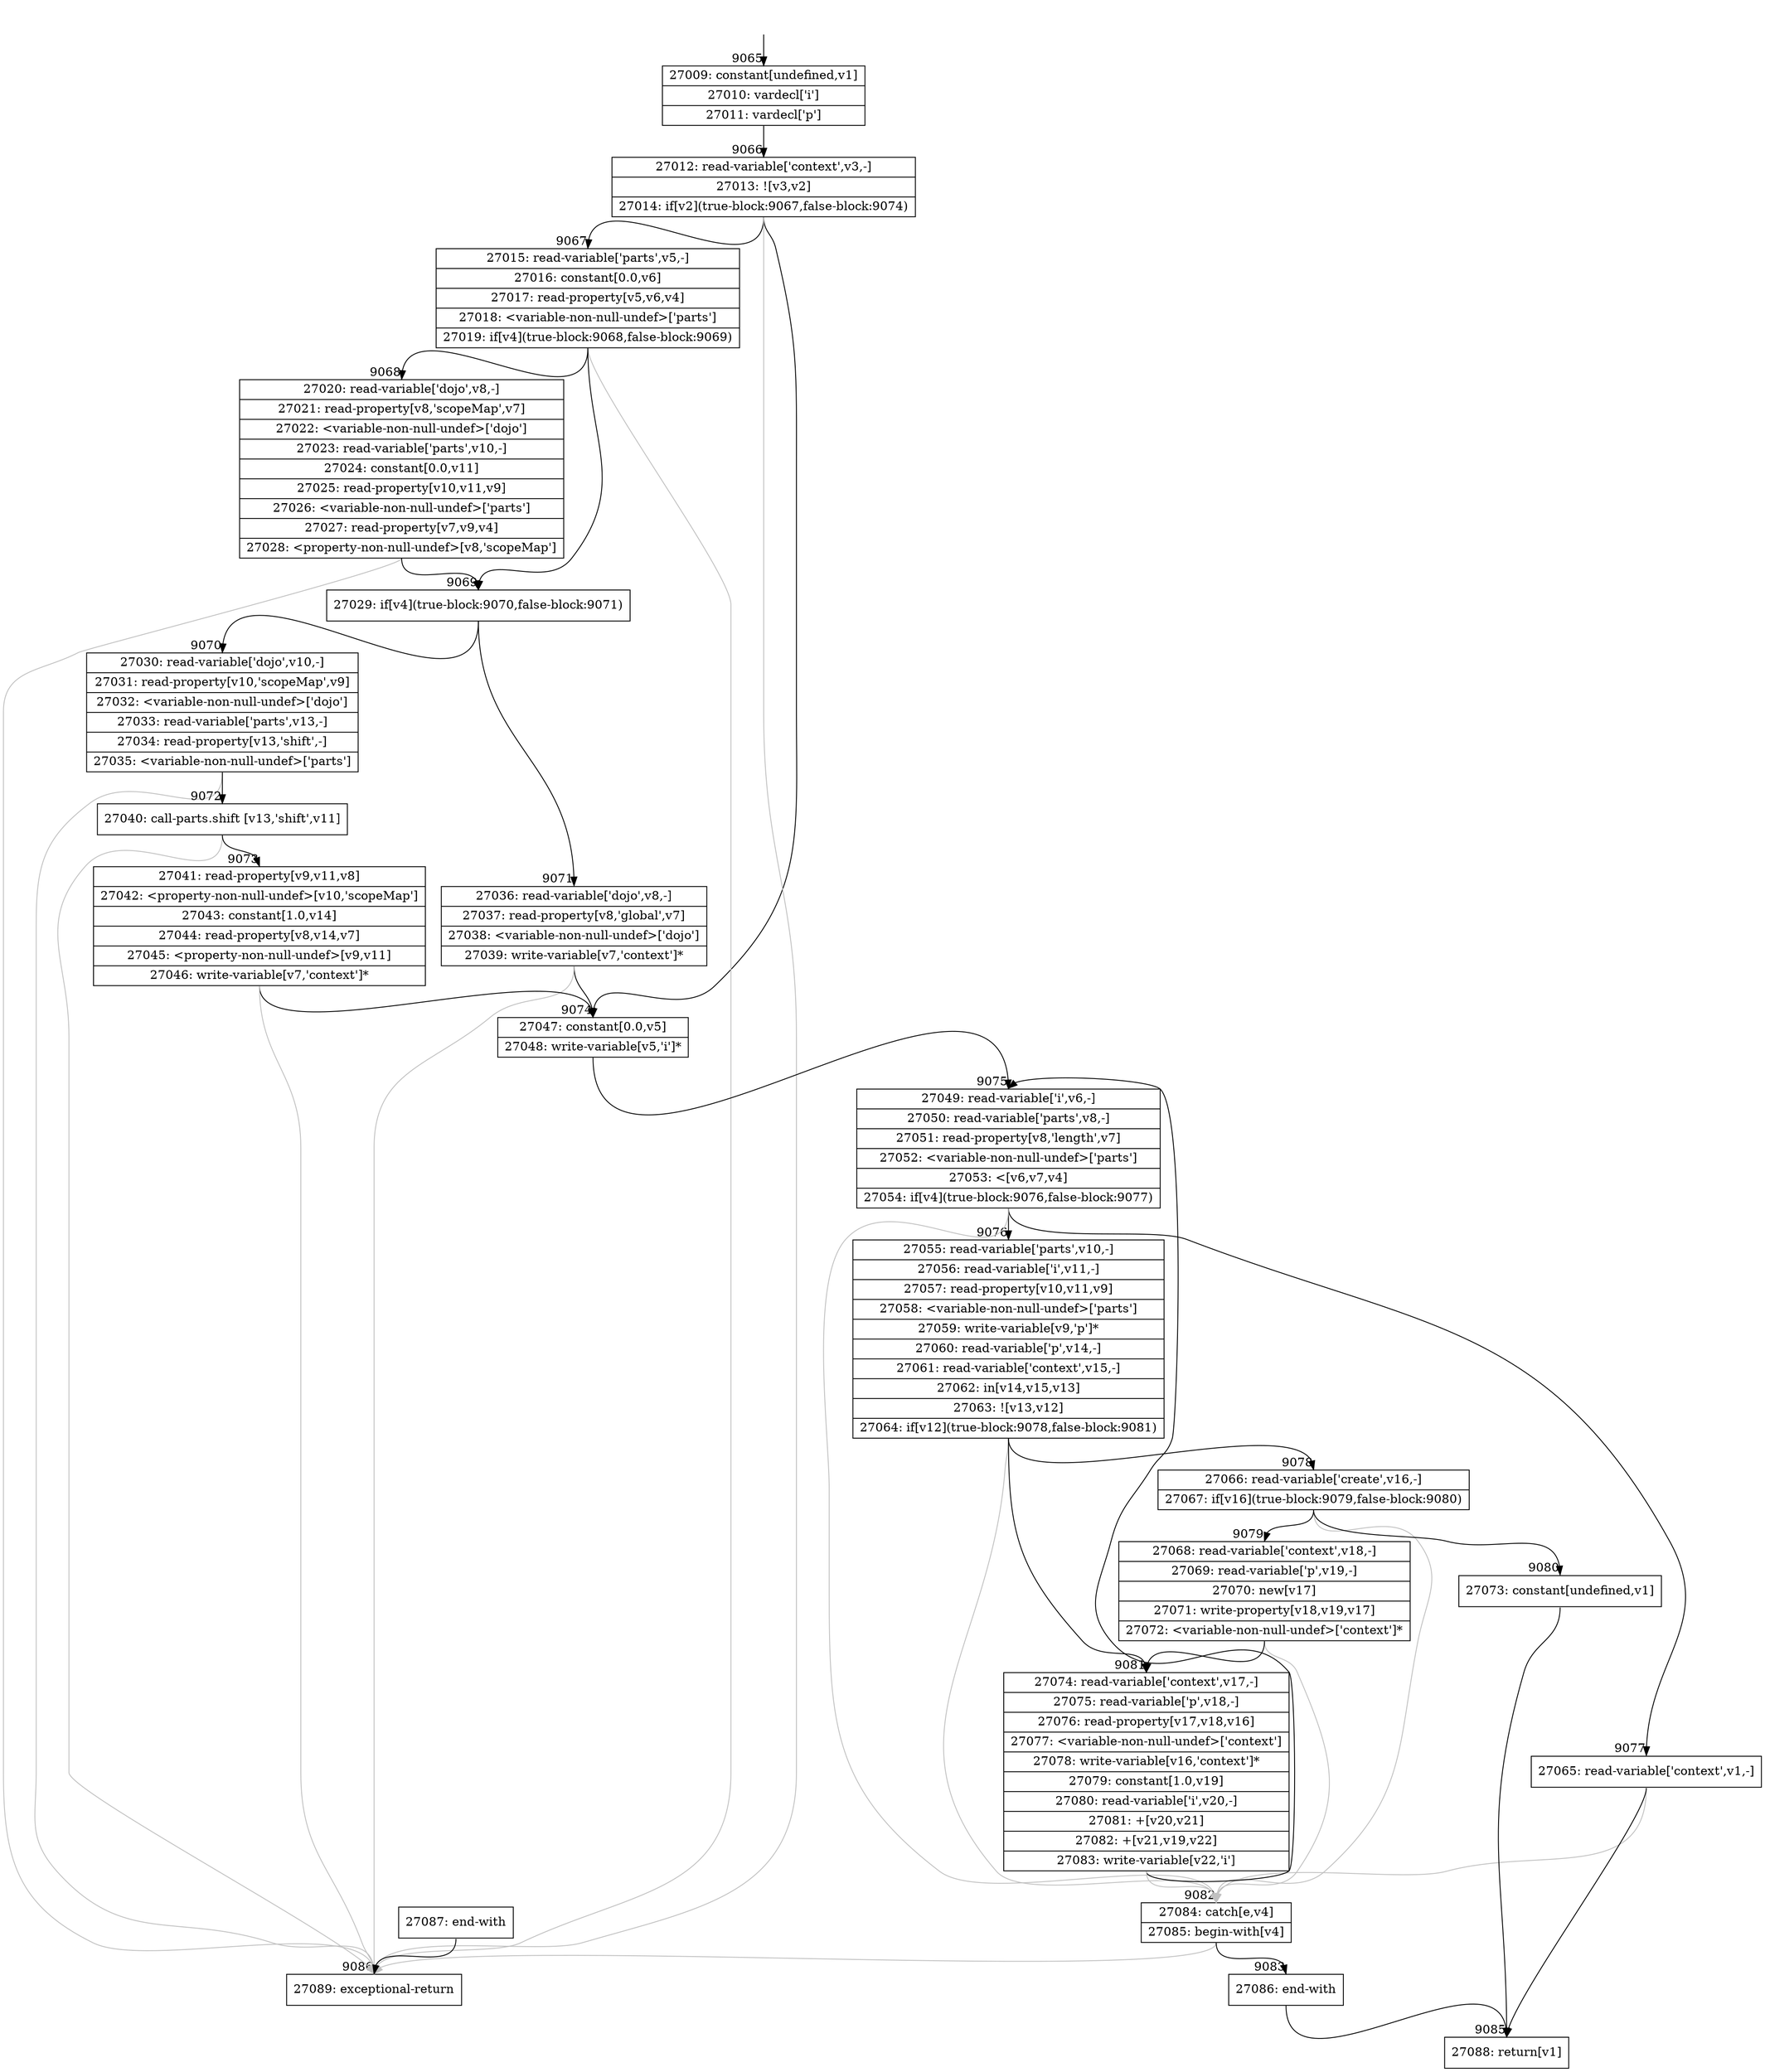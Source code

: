 digraph {
rankdir="TD"
BB_entry618[shape=none,label=""];
BB_entry618 -> BB9065 [tailport=s, headport=n, headlabel="    9065"]
BB9065 [shape=record label="{27009: constant[undefined,v1]|27010: vardecl['i']|27011: vardecl['p']}" ] 
BB9065 -> BB9066 [tailport=s, headport=n, headlabel="      9066"]
BB9066 [shape=record label="{27012: read-variable['context',v3,-]|27013: ![v3,v2]|27014: if[v2](true-block:9067,false-block:9074)}" ] 
BB9066 -> BB9067 [tailport=s, headport=n, headlabel="      9067"]
BB9066 -> BB9074 [tailport=s, headport=n, headlabel="      9074"]
BB9066 -> BB9086 [tailport=s, headport=n, color=gray, headlabel="      9086"]
BB9067 [shape=record label="{27015: read-variable['parts',v5,-]|27016: constant[0.0,v6]|27017: read-property[v5,v6,v4]|27018: \<variable-non-null-undef\>['parts']|27019: if[v4](true-block:9068,false-block:9069)}" ] 
BB9067 -> BB9069 [tailport=s, headport=n, headlabel="      9069"]
BB9067 -> BB9068 [tailport=s, headport=n, headlabel="      9068"]
BB9067 -> BB9086 [tailport=s, headport=n, color=gray]
BB9068 [shape=record label="{27020: read-variable['dojo',v8,-]|27021: read-property[v8,'scopeMap',v7]|27022: \<variable-non-null-undef\>['dojo']|27023: read-variable['parts',v10,-]|27024: constant[0.0,v11]|27025: read-property[v10,v11,v9]|27026: \<variable-non-null-undef\>['parts']|27027: read-property[v7,v9,v4]|27028: \<property-non-null-undef\>[v8,'scopeMap']}" ] 
BB9068 -> BB9069 [tailport=s, headport=n]
BB9068 -> BB9086 [tailport=s, headport=n, color=gray]
BB9069 [shape=record label="{27029: if[v4](true-block:9070,false-block:9071)}" ] 
BB9069 -> BB9070 [tailport=s, headport=n, headlabel="      9070"]
BB9069 -> BB9071 [tailport=s, headport=n, headlabel="      9071"]
BB9070 [shape=record label="{27030: read-variable['dojo',v10,-]|27031: read-property[v10,'scopeMap',v9]|27032: \<variable-non-null-undef\>['dojo']|27033: read-variable['parts',v13,-]|27034: read-property[v13,'shift',-]|27035: \<variable-non-null-undef\>['parts']}" ] 
BB9070 -> BB9072 [tailport=s, headport=n, headlabel="      9072"]
BB9070 -> BB9086 [tailport=s, headport=n, color=gray]
BB9071 [shape=record label="{27036: read-variable['dojo',v8,-]|27037: read-property[v8,'global',v7]|27038: \<variable-non-null-undef\>['dojo']|27039: write-variable[v7,'context']*}" ] 
BB9071 -> BB9074 [tailport=s, headport=n]
BB9071 -> BB9086 [tailport=s, headport=n, color=gray]
BB9072 [shape=record label="{27040: call-parts.shift [v13,'shift',v11]}" ] 
BB9072 -> BB9073 [tailport=s, headport=n, headlabel="      9073"]
BB9072 -> BB9086 [tailport=s, headport=n, color=gray]
BB9073 [shape=record label="{27041: read-property[v9,v11,v8]|27042: \<property-non-null-undef\>[v10,'scopeMap']|27043: constant[1.0,v14]|27044: read-property[v8,v14,v7]|27045: \<property-non-null-undef\>[v9,v11]|27046: write-variable[v7,'context']*}" ] 
BB9073 -> BB9074 [tailport=s, headport=n]
BB9073 -> BB9086 [tailport=s, headport=n, color=gray]
BB9074 [shape=record label="{27047: constant[0.0,v5]|27048: write-variable[v5,'i']*}" ] 
BB9074 -> BB9075 [tailport=s, headport=n, headlabel="      9075"]
BB9075 [shape=record label="{27049: read-variable['i',v6,-]|27050: read-variable['parts',v8,-]|27051: read-property[v8,'length',v7]|27052: \<variable-non-null-undef\>['parts']|27053: \<[v6,v7,v4]|27054: if[v4](true-block:9076,false-block:9077)}" ] 
BB9075 -> BB9076 [tailport=s, headport=n, headlabel="      9076"]
BB9075 -> BB9077 [tailport=s, headport=n, headlabel="      9077"]
BB9075 -> BB9082 [tailport=s, headport=n, color=gray, headlabel="      9082"]
BB9076 [shape=record label="{27055: read-variable['parts',v10,-]|27056: read-variable['i',v11,-]|27057: read-property[v10,v11,v9]|27058: \<variable-non-null-undef\>['parts']|27059: write-variable[v9,'p']*|27060: read-variable['p',v14,-]|27061: read-variable['context',v15,-]|27062: in[v14,v15,v13]|27063: ![v13,v12]|27064: if[v12](true-block:9078,false-block:9081)}" ] 
BB9076 -> BB9078 [tailport=s, headport=n, headlabel="      9078"]
BB9076 -> BB9081 [tailport=s, headport=n, headlabel="      9081"]
BB9076 -> BB9082 [tailport=s, headport=n, color=gray]
BB9077 [shape=record label="{27065: read-variable['context',v1,-]}" ] 
BB9077 -> BB9085 [tailport=s, headport=n, headlabel="      9085"]
BB9077 -> BB9082 [tailport=s, headport=n, color=gray]
BB9078 [shape=record label="{27066: read-variable['create',v16,-]|27067: if[v16](true-block:9079,false-block:9080)}" ] 
BB9078 -> BB9079 [tailport=s, headport=n, headlabel="      9079"]
BB9078 -> BB9080 [tailport=s, headport=n, headlabel="      9080"]
BB9078 -> BB9082 [tailport=s, headport=n, color=gray]
BB9079 [shape=record label="{27068: read-variable['context',v18,-]|27069: read-variable['p',v19,-]|27070: new[v17]|27071: write-property[v18,v19,v17]|27072: \<variable-non-null-undef\>['context']*}" ] 
BB9079 -> BB9081 [tailport=s, headport=n]
BB9079 -> BB9082 [tailport=s, headport=n, color=gray]
BB9080 [shape=record label="{27073: constant[undefined,v1]}" ] 
BB9080 -> BB9085 [tailport=s, headport=n]
BB9081 [shape=record label="{27074: read-variable['context',v17,-]|27075: read-variable['p',v18,-]|27076: read-property[v17,v18,v16]|27077: \<variable-non-null-undef\>['context']|27078: write-variable[v16,'context']*|27079: constant[1.0,v19]|27080: read-variable['i',v20,-]|27081: +[v20,v21]|27082: +[v21,v19,v22]|27083: write-variable[v22,'i']}" ] 
BB9081 -> BB9075 [tailport=s, headport=n]
BB9081 -> BB9082 [tailport=s, headport=n, color=gray]
BB9082 [shape=record label="{27084: catch[e,v4]|27085: begin-with[v4]}" ] 
BB9082 -> BB9083 [tailport=s, headport=n, headlabel="      9083"]
BB9082 -> BB9086 [tailport=s, headport=n, color=gray]
BB9083 [shape=record label="{27086: end-with}" ] 
BB9083 -> BB9085 [tailport=s, headport=n]
BB9084 [shape=record label="{27087: end-with}" ] 
BB9084 -> BB9086 [tailport=s, headport=n]
BB9085 [shape=record label="{27088: return[v1]}" ] 
BB9086 [shape=record label="{27089: exceptional-return}" ] 
//#$~ 12644
}
